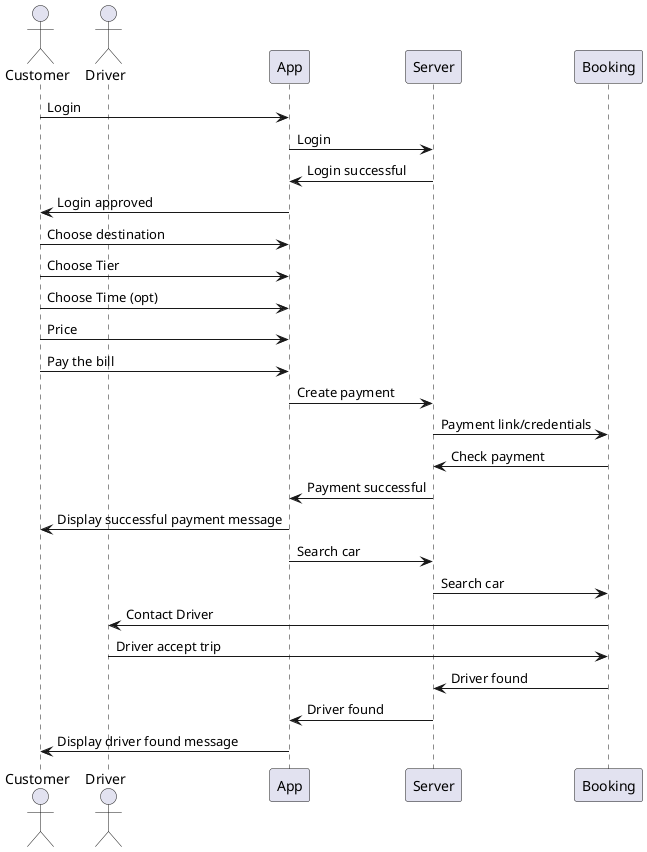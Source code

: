 @startuml

actor Customer
actor Driver

Customer -> App: Login
App -> Server: Login
Server -> App: Login successful
App -> Customer: Login approved

Customer -> App: Choose destination
Customer -> App: Choose Tier
Customer -> App: Choose Time (opt)
Customer -> App: Price
Customer -> App: Pay the bill
App -> Server: Create payment
Server -> Booking: Payment link/credentials
Booking -> Server: Check payment
Server -> App: Payment successful
App -> Customer: Display successful payment message

App -> Server: Search car
Server -> Booking: Search car
Booking -> Driver: Contact Driver
Driver -> Booking: Driver accept trip
Booking -> Server: Driver found
Server -> App: Driver found
App -> Customer: Display driver found message

@enduml
